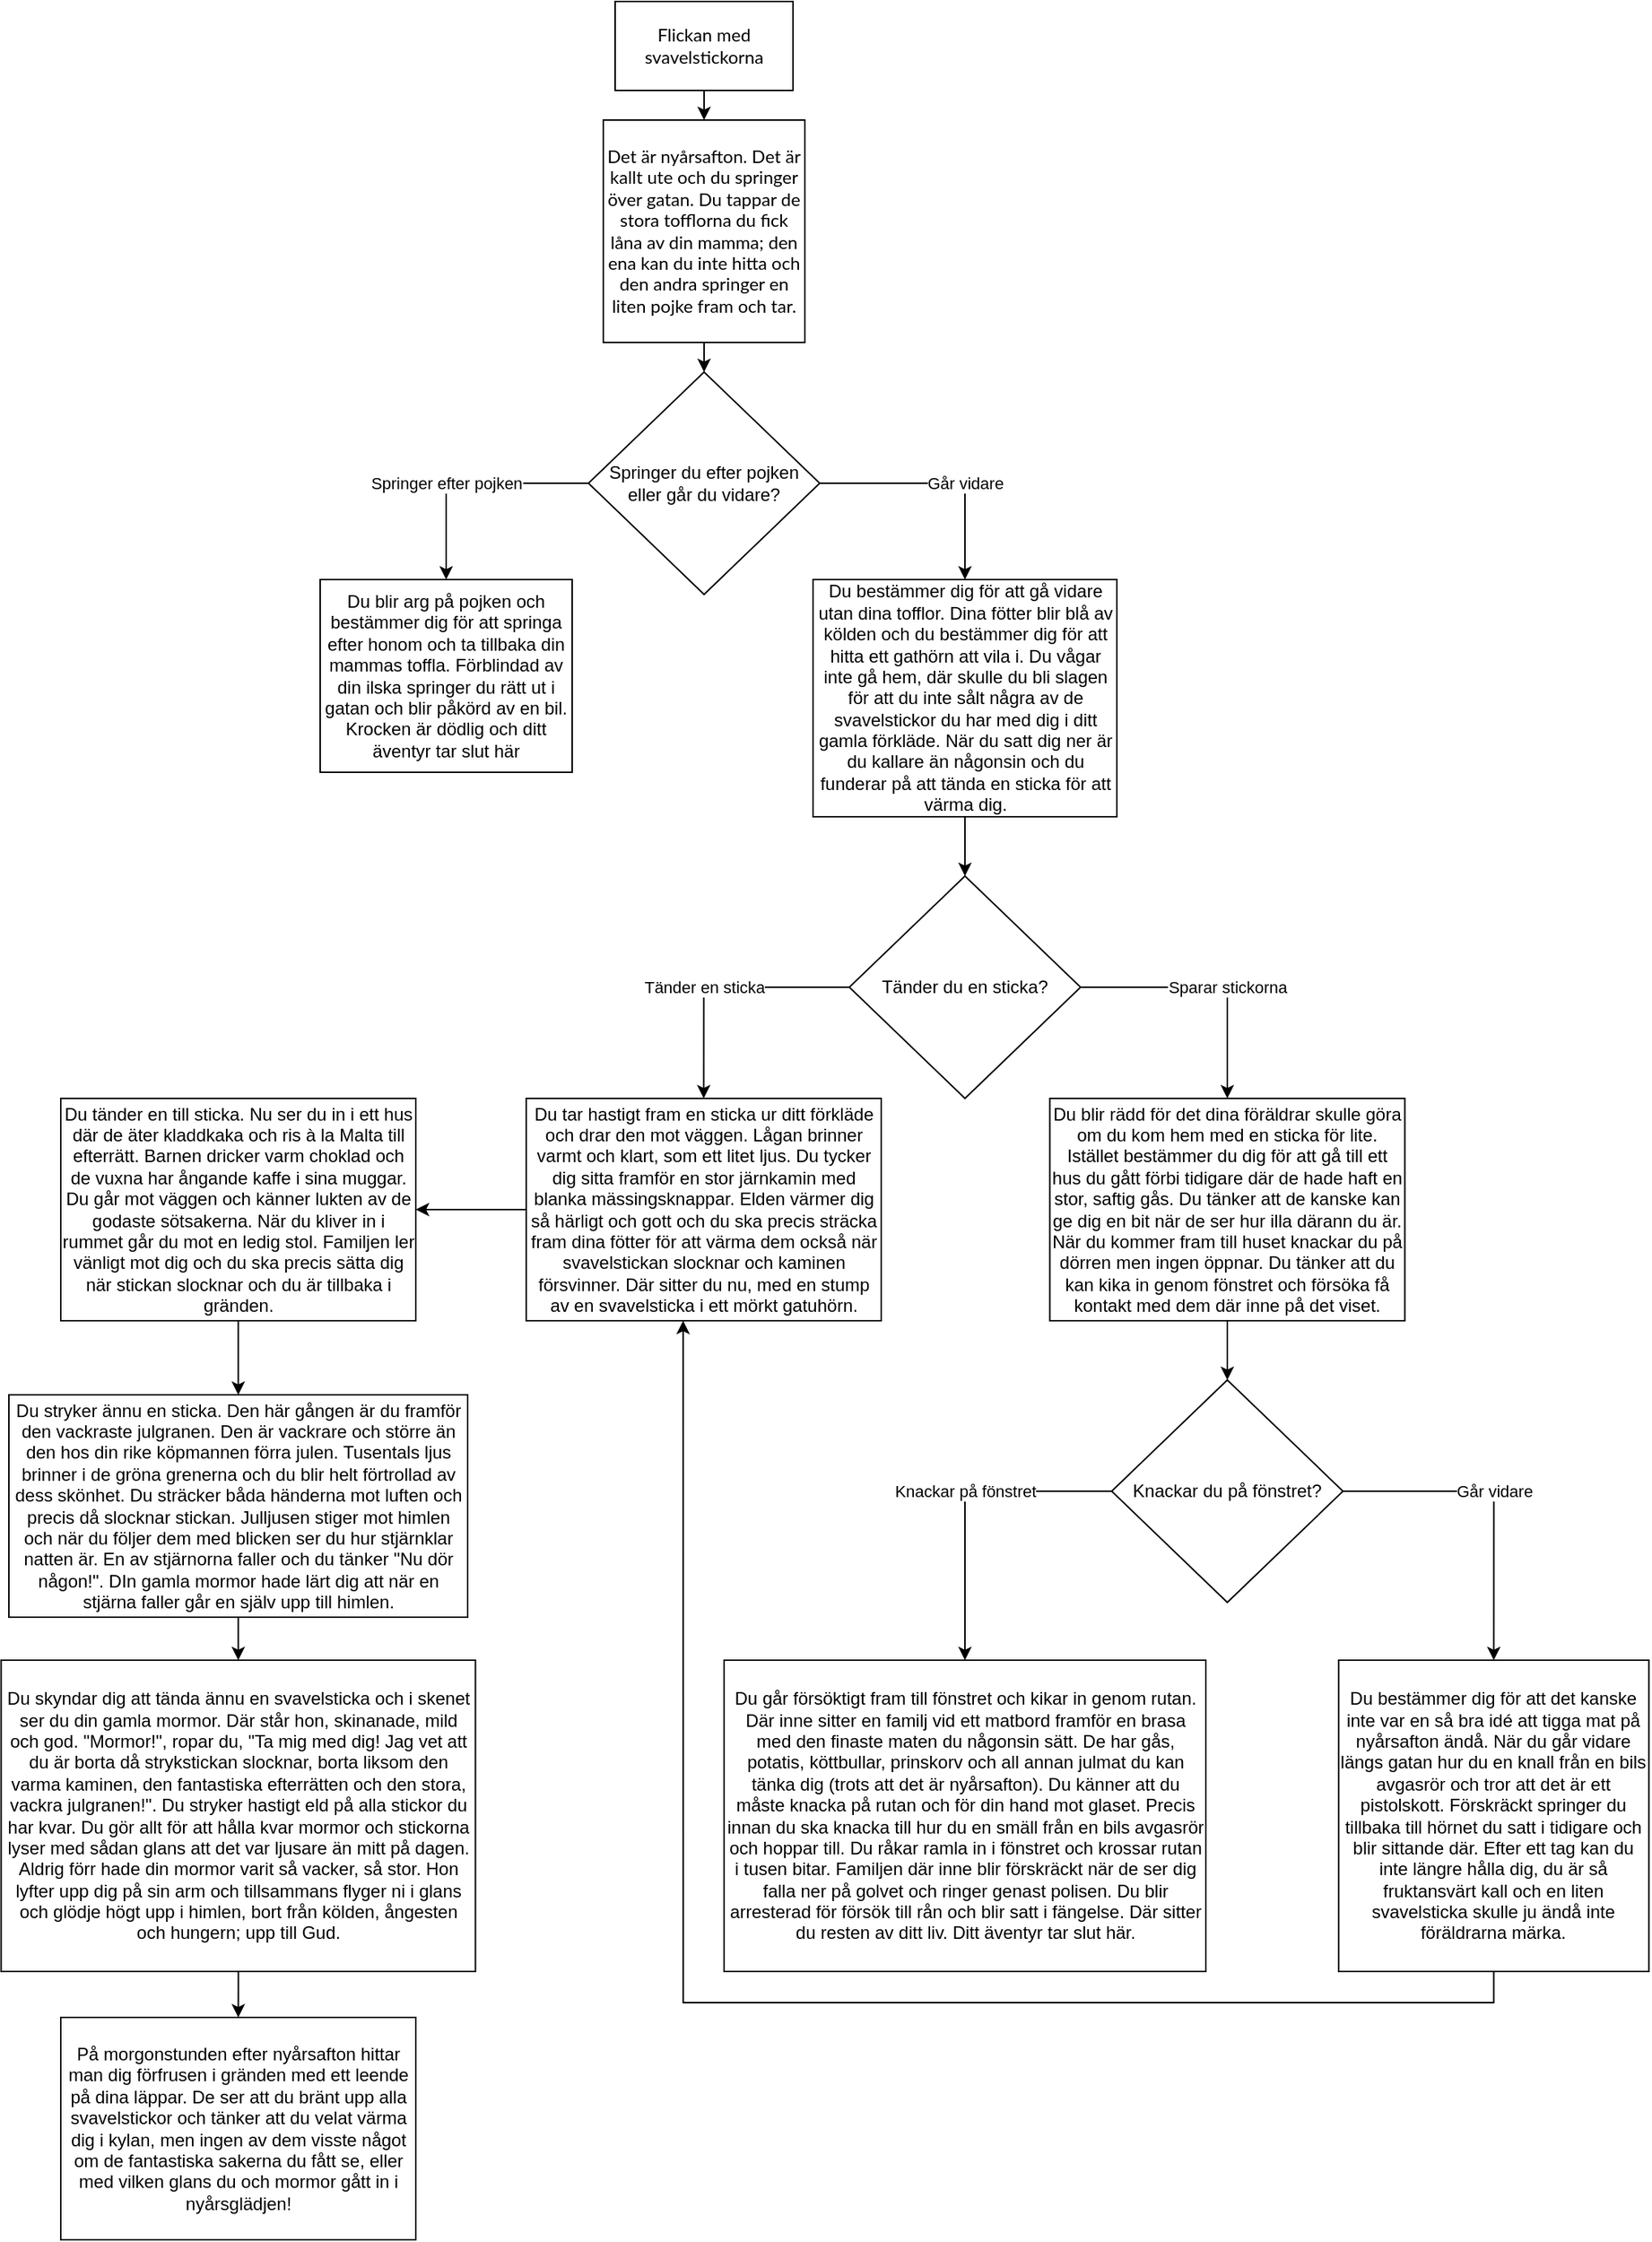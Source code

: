<mxfile version="13.6.5">
    <diagram id="jdRcSwUgP4hVE9HtZku5" name="Page-1">
        <mxGraphModel dx="1947" dy="536" grid="1" gridSize="10" guides="1" tooltips="1" connect="1" arrows="1" fold="1" page="1" pageScale="1" pageWidth="827" pageHeight="1169" math="0" shadow="0">
            <root>
                <mxCell id="0"/>
                <mxCell id="1" parent="0"/>
                <mxCell id="UX_-AMyyP0LKr-C7d2qy-6" style="edgeStyle=orthogonalEdgeStyle;rounded=0;orthogonalLoop=1;jettySize=auto;html=1;exitX=0.5;exitY=1;exitDx=0;exitDy=0;entryX=0.5;entryY=0;entryDx=0;entryDy=0;" parent="1" source="UX_-AMyyP0LKr-C7d2qy-1" target="UX_-AMyyP0LKr-C7d2qy-3" edge="1">
                    <mxGeometry relative="1" as="geometry"/>
                </mxCell>
                <mxCell id="UX_-AMyyP0LKr-C7d2qy-1" value="&lt;font face=&quot;Lato&quot; data-font-src=&quot;https://fonts.googleapis.com/css?family=Lato&quot;&gt;Flickan med svavelstickorna&lt;/font&gt;" style="rounded=0;whiteSpace=wrap;html=1;" parent="1" vertex="1">
                    <mxGeometry x="354" y="50" width="120" height="60" as="geometry"/>
                </mxCell>
                <mxCell id="UX_-AMyyP0LKr-C7d2qy-5" style="edgeStyle=orthogonalEdgeStyle;rounded=0;orthogonalLoop=1;jettySize=auto;html=1;exitX=0.5;exitY=1;exitDx=0;exitDy=0;entryX=0.5;entryY=0;entryDx=0;entryDy=0;" parent="1" source="UX_-AMyyP0LKr-C7d2qy-3" target="UX_-AMyyP0LKr-C7d2qy-4" edge="1">
                    <mxGeometry relative="1" as="geometry"/>
                </mxCell>
                <mxCell id="UX_-AMyyP0LKr-C7d2qy-3" value="&lt;font face=&quot;Lato&quot; data-font-src=&quot;https://fonts.googleapis.com/css?family=Lato&quot;&gt;Det är nyårsafton. Det är kallt ute och du springer över gatan. Du tappar de stora tofflorna du fick låna av din mamma; den ena kan du inte hitta och den andra springer en liten pojke fram och tar.&lt;/font&gt;" style="rounded=0;whiteSpace=wrap;html=1;" parent="1" vertex="1">
                    <mxGeometry x="346" y="130" width="136" height="150" as="geometry"/>
                </mxCell>
                <mxCell id="VmeXF4eYFCnjakDmaYNP-16" style="edgeStyle=orthogonalEdgeStyle;rounded=0;orthogonalLoop=1;jettySize=auto;html=1;exitX=0;exitY=0.5;exitDx=0;exitDy=0;entryX=0.5;entryY=0;entryDx=0;entryDy=0;" parent="1" source="UX_-AMyyP0LKr-C7d2qy-4" target="VmeXF4eYFCnjakDmaYNP-3" edge="1">
                    <mxGeometry relative="1" as="geometry">
                        <mxPoint x="300" y="375" as="targetPoint"/>
                    </mxGeometry>
                </mxCell>
                <mxCell id="ezK1vHUWqQsdG5zGj2q9-5" value="Springer efter pojken" style="edgeLabel;html=1;align=center;verticalAlign=middle;resizable=0;points=[];" parent="VmeXF4eYFCnjakDmaYNP-16" vertex="1" connectable="0">
                    <mxGeometry x="-0.081" y="1" relative="1" as="geometry">
                        <mxPoint x="-22" y="-1" as="offset"/>
                    </mxGeometry>
                </mxCell>
                <mxCell id="VmeXF4eYFCnjakDmaYNP-18" style="edgeStyle=orthogonalEdgeStyle;rounded=0;orthogonalLoop=1;jettySize=auto;html=1;exitX=1;exitY=0.5;exitDx=0;exitDy=0;entryX=0.5;entryY=0;entryDx=0;entryDy=0;" parent="1" source="UX_-AMyyP0LKr-C7d2qy-4" target="VmeXF4eYFCnjakDmaYNP-5" edge="1">
                    <mxGeometry relative="1" as="geometry">
                        <mxPoint x="530" y="375" as="targetPoint"/>
                    </mxGeometry>
                </mxCell>
                <mxCell id="ezK1vHUWqQsdG5zGj2q9-6" value="Går vidare" style="edgeLabel;html=1;align=center;verticalAlign=middle;resizable=0;points=[];" parent="VmeXF4eYFCnjakDmaYNP-18" vertex="1" connectable="0">
                    <mxGeometry x="-0.043" relative="1" as="geometry">
                        <mxPoint x="20" as="offset"/>
                    </mxGeometry>
                </mxCell>
                <mxCell id="UX_-AMyyP0LKr-C7d2qy-4" value="Springer du efter pojken eller går du vidare?" style="rhombus;whiteSpace=wrap;html=1;" parent="1" vertex="1">
                    <mxGeometry x="336" y="300" width="156" height="150" as="geometry"/>
                </mxCell>
                <mxCell id="VmeXF4eYFCnjakDmaYNP-3" value="Du blir arg på pojken och bestämmer dig för att springa efter honom och ta tillbaka din mammas toffla. Förblindad av din ilska springer du rätt ut i gatan och blir påkörd av en bil. Krocken är dödlig och ditt äventyr tar slut här" style="rounded=0;whiteSpace=wrap;html=1;" parent="1" vertex="1">
                    <mxGeometry x="155" y="440" width="170" height="130" as="geometry"/>
                </mxCell>
                <mxCell id="VmeXF4eYFCnjakDmaYNP-20" style="edgeStyle=orthogonalEdgeStyle;rounded=0;orthogonalLoop=1;jettySize=auto;html=1;exitX=0.5;exitY=1;exitDx=0;exitDy=0;entryX=0.5;entryY=0;entryDx=0;entryDy=0;" parent="1" source="VmeXF4eYFCnjakDmaYNP-5" target="VmeXF4eYFCnjakDmaYNP-6" edge="1">
                    <mxGeometry relative="1" as="geometry"/>
                </mxCell>
                <mxCell id="VmeXF4eYFCnjakDmaYNP-5" value="Du bestämmer dig för att gå vidare utan dina tofflor. Dina fötter blir blå av kölden och du bestämmer dig för att hitta ett gathörn att vila i. Du vågar inte gå hem, där skulle du bli slagen för att du inte sålt några av de svavelstickor du har med dig i ditt gamla förkläde. När du satt dig ner är du kallare än någonsin och du funderar på att tända en sticka för att värma dig." style="rounded=0;whiteSpace=wrap;html=1;" parent="1" vertex="1">
                    <mxGeometry x="487.5" y="440" width="205" height="160" as="geometry"/>
                </mxCell>
                <mxCell id="VmeXF4eYFCnjakDmaYNP-21" style="edgeStyle=orthogonalEdgeStyle;rounded=0;orthogonalLoop=1;jettySize=auto;html=1;exitX=0;exitY=0.5;exitDx=0;exitDy=0;entryX=0.5;entryY=0;entryDx=0;entryDy=0;" parent="1" source="VmeXF4eYFCnjakDmaYNP-6" target="VmeXF4eYFCnjakDmaYNP-15" edge="1">
                    <mxGeometry relative="1" as="geometry">
                        <mxPoint x="473.5" y="715" as="targetPoint"/>
                    </mxGeometry>
                </mxCell>
                <mxCell id="ezK1vHUWqQsdG5zGj2q9-7" value="Tänder en sticka" style="edgeLabel;html=1;align=center;verticalAlign=middle;resizable=0;points=[];" parent="VmeXF4eYFCnjakDmaYNP-21" vertex="1" connectable="0">
                    <mxGeometry x="-0.55" y="-2" relative="1" as="geometry">
                        <mxPoint x="-59" y="2" as="offset"/>
                    </mxGeometry>
                </mxCell>
                <mxCell id="VmeXF4eYFCnjakDmaYNP-22" style="edgeStyle=orthogonalEdgeStyle;rounded=0;orthogonalLoop=1;jettySize=auto;html=1;exitX=1;exitY=0.5;exitDx=0;exitDy=0;entryX=0.5;entryY=0;entryDx=0;entryDy=0;" parent="1" source="VmeXF4eYFCnjakDmaYNP-6" target="VmeXF4eYFCnjakDmaYNP-9" edge="1">
                    <mxGeometry relative="1" as="geometry">
                        <mxPoint x="707" y="715" as="targetPoint"/>
                    </mxGeometry>
                </mxCell>
                <mxCell id="ezK1vHUWqQsdG5zGj2q9-8" value="Sparar stickorna" style="edgeLabel;html=1;align=center;verticalAlign=middle;resizable=0;points=[];" parent="VmeXF4eYFCnjakDmaYNP-22" vertex="1" connectable="0">
                    <mxGeometry x="-0.207" y="-1" relative="1" as="geometry">
                        <mxPoint x="30" y="-1" as="offset"/>
                    </mxGeometry>
                </mxCell>
                <mxCell id="VmeXF4eYFCnjakDmaYNP-6" value="Tänder du en sticka?" style="rhombus;whiteSpace=wrap;html=1;" parent="1" vertex="1">
                    <mxGeometry x="512" y="640" width="156" height="150" as="geometry"/>
                </mxCell>
                <mxCell id="VmeXF4eYFCnjakDmaYNP-25" style="edgeStyle=orthogonalEdgeStyle;rounded=0;orthogonalLoop=1;jettySize=auto;html=1;exitX=0.5;exitY=1;exitDx=0;exitDy=0;entryX=0.5;entryY=0;entryDx=0;entryDy=0;" parent="1" source="VmeXF4eYFCnjakDmaYNP-9" target="VmeXF4eYFCnjakDmaYNP-10" edge="1">
                    <mxGeometry relative="1" as="geometry"/>
                </mxCell>
                <mxCell id="VmeXF4eYFCnjakDmaYNP-9" value="Du blir rädd för det dina föräldrar skulle göra om du kom hem med en sticka för lite. Istället bestämmer du dig för att gå till ett hus du gått förbi tidigare där de hade haft en stor, saftig gås. Du tänker att de kanske kan ge dig en bit när de ser hur illa därann du är.&lt;br&gt;När du kommer fram till huset knackar du på dörren men ingen öppnar. Du tänker att du kan kika in genom fönstret och försöka få kontakt med dem där inne på det viset." style="rounded=0;whiteSpace=wrap;html=1;" parent="1" vertex="1">
                    <mxGeometry x="647.25" y="790" width="239.5" height="150" as="geometry"/>
                </mxCell>
                <mxCell id="VmeXF4eYFCnjakDmaYNP-26" style="edgeStyle=orthogonalEdgeStyle;rounded=0;orthogonalLoop=1;jettySize=auto;html=1;exitX=0;exitY=0.5;exitDx=0;exitDy=0;entryX=0.5;entryY=0;entryDx=0;entryDy=0;" parent="1" source="VmeXF4eYFCnjakDmaYNP-10" target="VmeXF4eYFCnjakDmaYNP-13" edge="1">
                    <mxGeometry relative="1" as="geometry">
                        <mxPoint x="650" y="1055" as="targetPoint"/>
                    </mxGeometry>
                </mxCell>
                <mxCell id="ezK1vHUWqQsdG5zGj2q9-9" value="Knackar på fönstret" style="edgeLabel;html=1;align=center;verticalAlign=middle;resizable=0;points=[];" parent="VmeXF4eYFCnjakDmaYNP-26" vertex="1" connectable="0">
                    <mxGeometry x="-0.136" y="3" relative="1" as="geometry">
                        <mxPoint x="-7" y="-3" as="offset"/>
                    </mxGeometry>
                </mxCell>
                <mxCell id="VmeXF4eYFCnjakDmaYNP-27" style="edgeStyle=orthogonalEdgeStyle;rounded=0;orthogonalLoop=1;jettySize=auto;html=1;exitX=1;exitY=0.5;exitDx=0;exitDy=0;entryX=0.5;entryY=0;entryDx=0;entryDy=0;" parent="1" source="VmeXF4eYFCnjakDmaYNP-10" target="VmeXF4eYFCnjakDmaYNP-14" edge="1">
                    <mxGeometry relative="1" as="geometry">
                        <mxPoint x="886.75" y="1055" as="targetPoint"/>
                    </mxGeometry>
                </mxCell>
                <mxCell id="ezK1vHUWqQsdG5zGj2q9-10" value="Går vidare" style="edgeLabel;html=1;align=center;verticalAlign=middle;resizable=0;points=[];" parent="VmeXF4eYFCnjakDmaYNP-27" vertex="1" connectable="0">
                    <mxGeometry x="-0.416" y="1" relative="1" as="geometry">
                        <mxPoint x="38.76" y="1" as="offset"/>
                    </mxGeometry>
                </mxCell>
                <mxCell id="VmeXF4eYFCnjakDmaYNP-10" value="Knackar du på fönstret?" style="rhombus;whiteSpace=wrap;html=1;" parent="1" vertex="1">
                    <mxGeometry x="689" y="980" width="156" height="150" as="geometry"/>
                </mxCell>
                <mxCell id="VmeXF4eYFCnjakDmaYNP-13" value="Du går försöktigt fram till fönstret och kikar in genom rutan. Där inne sitter en familj vid ett matbord framför en brasa med den finaste maten du någonsin sätt. De har gås, potatis, köttbullar, prinskorv och all annan julmat du kan tänka dig (trots att det är nyårsafton). Du känner att du måste knacka på rutan och för din hand mot glaset. Precis innan du ska knacka till hur du en smäll från en bils avgasrör och hoppar till. Du råkar ramla in i fönstret och krossar rutan i tusen bitar. Familjen där inne blir förskräckt när de ser dig falla ner på golvet och ringer genast polisen. Du blir arresterad för försök till rån och blir satt i fängelse. Där sitter du resten av ditt liv. Ditt äventyr tar slut här." style="rounded=0;whiteSpace=wrap;html=1;" parent="1" vertex="1">
                    <mxGeometry x="427.5" y="1169" width="325" height="210" as="geometry"/>
                </mxCell>
                <mxCell id="VmeXF4eYFCnjakDmaYNP-30" style="edgeStyle=orthogonalEdgeStyle;rounded=0;orthogonalLoop=1;jettySize=auto;html=1;entryX=0.442;entryY=1;entryDx=0;entryDy=0;entryPerimeter=0;" parent="1" source="VmeXF4eYFCnjakDmaYNP-14" target="VmeXF4eYFCnjakDmaYNP-15" edge="1">
                    <mxGeometry relative="1" as="geometry">
                        <Array as="points">
                            <mxPoint x="947" y="1400"/>
                            <mxPoint x="400" y="1400"/>
                        </Array>
                    </mxGeometry>
                </mxCell>
                <mxCell id="VmeXF4eYFCnjakDmaYNP-14" value="Du bestämmer dig för att det kanske inte var en så bra idé att tigga mat på nyårsafton ändå. När du går vidare längs gatan hur du en knall från en bils avgasrör och tror att det är ett pistolskott. Förskräckt springer du tillbaka till hörnet du satt i tidigare och blir sittande där. Efter ett tag kan du inte längre hålla dig, du är så fruktansvärt kall och en liten svavelsticka skulle ju ändå inte föräldrarna märka." style="rounded=0;whiteSpace=wrap;html=1;" parent="1" vertex="1">
                    <mxGeometry x="842.13" y="1169" width="209.25" height="210" as="geometry"/>
                </mxCell>
                <mxCell id="gKbjw1EVEYab7Ivw2q_o-3" style="edgeStyle=orthogonalEdgeStyle;rounded=0;orthogonalLoop=1;jettySize=auto;html=1;entryX=1;entryY=0.5;entryDx=0;entryDy=0;" parent="1" source="VmeXF4eYFCnjakDmaYNP-15" target="gKbjw1EVEYab7Ivw2q_o-2" edge="1">
                    <mxGeometry relative="1" as="geometry"/>
                </mxCell>
                <mxCell id="VmeXF4eYFCnjakDmaYNP-15" value="&lt;span&gt;Du tar hastigt fram en sticka ur ditt förkläde och drar den mot väggen. Lågan brinner varmt och klart, som ett litet ljus. Du tycker dig sitta framför en stor järnkamin med blanka mässingsknappar. Elden värmer dig så härligt och gott och du ska precis sträcka fram dina fötter för att värma dem också när svavelstickan slocknar och kaminen försvinner. Där sitter du nu, med en stump av en svavelsticka i ett mörkt gatuhörn.&lt;/span&gt;" style="rounded=0;whiteSpace=wrap;html=1;" parent="1" vertex="1">
                    <mxGeometry x="294" y="790" width="239.5" height="150" as="geometry"/>
                </mxCell>
                <mxCell id="gKbjw1EVEYab7Ivw2q_o-5" style="edgeStyle=orthogonalEdgeStyle;rounded=0;orthogonalLoop=1;jettySize=auto;html=1;entryX=0.5;entryY=0;entryDx=0;entryDy=0;" parent="1" source="gKbjw1EVEYab7Ivw2q_o-2" target="gKbjw1EVEYab7Ivw2q_o-4" edge="1">
                    <mxGeometry relative="1" as="geometry"/>
                </mxCell>
                <mxCell id="gKbjw1EVEYab7Ivw2q_o-2" value="&lt;span&gt;Du tänder en till sticka. Nu ser du in i ett hus där de äter kladdkaka och ris à la Malta till efterrätt. Barnen dricker varm choklad och de vuxna har ångande kaffe i sina muggar. Du går mot väggen och känner lukten av de godaste sötsakerna. När du kliver in i rummet går du mot en ledig stol. Familjen ler vänligt mot dig och du ska precis sätta dig när stickan slocknar och du är tillbaka i gränden.&lt;br&gt;&lt;/span&gt;" style="rounded=0;whiteSpace=wrap;html=1;" parent="1" vertex="1">
                    <mxGeometry x="-20" y="790" width="239.5" height="150" as="geometry"/>
                </mxCell>
                <mxCell id="ezK1vHUWqQsdG5zGj2q9-2" style="edgeStyle=orthogonalEdgeStyle;rounded=0;orthogonalLoop=1;jettySize=auto;html=1;entryX=0.5;entryY=0;entryDx=0;entryDy=0;" parent="1" source="gKbjw1EVEYab7Ivw2q_o-4" target="gKbjw1EVEYab7Ivw2q_o-7" edge="1">
                    <mxGeometry relative="1" as="geometry">
                        <mxPoint x="99.75" y="1180" as="targetPoint"/>
                    </mxGeometry>
                </mxCell>
                <mxCell id="gKbjw1EVEYab7Ivw2q_o-4" value="&lt;span&gt;Du stryker ännu en sticka. Den här gången är du framför den vackraste julgranen. Den är vackrare och större än den hos din rike köpmannen förra julen. Tusentals ljus brinner i de gröna grenerna och du blir helt förtrollad av dess skönhet. Du sträcker båda händerna mot luften och precis då slocknar stickan. Julljusen stiger mot himlen och när du följer dem med blicken ser du hur stjärnklar natten är. En av stjärnorna faller och du tänker &quot;Nu dör någon!&quot;. DIn gamla mormor hade lärt dig att när en stjärna faller går en själv upp till himlen.&lt;br&gt;&lt;/span&gt;" style="rounded=0;whiteSpace=wrap;html=1;" parent="1" vertex="1">
                    <mxGeometry x="-55" y="990" width="309.5" height="150" as="geometry"/>
                </mxCell>
                <mxCell id="ezK1vHUWqQsdG5zGj2q9-4" style="edgeStyle=orthogonalEdgeStyle;rounded=0;orthogonalLoop=1;jettySize=auto;html=1;entryX=0.5;entryY=0;entryDx=0;entryDy=0;" parent="1" source="gKbjw1EVEYab7Ivw2q_o-7" target="ezK1vHUWqQsdG5zGj2q9-1" edge="1">
                    <mxGeometry relative="1" as="geometry"/>
                </mxCell>
                <mxCell id="gKbjw1EVEYab7Ivw2q_o-7" value="Du skyndar dig att tända ännu en svavelsticka och i skenet ser du din gamla mormor. Där står hon, skinanade, mild och god. &quot;Mormor!&quot;, ropar du, &quot;Ta mig med dig! Jag vet att du är borta då strykstickan slocknar, borta liksom den varma kaminen, den fantastiska efterrätten och den stora, vackra julgranen!&quot;. Du stryker hastigt eld på alla stickor du har kvar. Du gör allt för att hålla kvar mormor och stickorna lyser med sådan glans att det var ljusare än mitt på dagen. Aldrig förr hade din mormor varit så vacker, så stor. Hon lyfter upp dig på sin arm och tillsammans flyger ni i glans och glödje högt upp i himlen, bort från kölden, ångesten och hungern; upp till Gud." style="rounded=0;whiteSpace=wrap;html=1;" parent="1" vertex="1">
                    <mxGeometry x="-60.25" y="1169" width="320" height="210" as="geometry"/>
                </mxCell>
                <mxCell id="ezK1vHUWqQsdG5zGj2q9-1" value="&lt;span&gt;På morgonstunden efter nyårsafton hittar man dig förfrusen i gränden med ett leende på dina läppar. De ser att du bränt upp alla svavelstickor och tänker att du velat värma dig i kylan, men ingen av dem visste något om de fantastiska sakerna du fått se, eller med vilken glans du och mormor gått in i nyårsglädjen!&lt;br&gt;&lt;/span&gt;" style="rounded=0;whiteSpace=wrap;html=1;" parent="1" vertex="1">
                    <mxGeometry x="-20" y="1410" width="239.5" height="150" as="geometry"/>
                </mxCell>
            </root>
        </mxGraphModel>
    </diagram>
</mxfile>